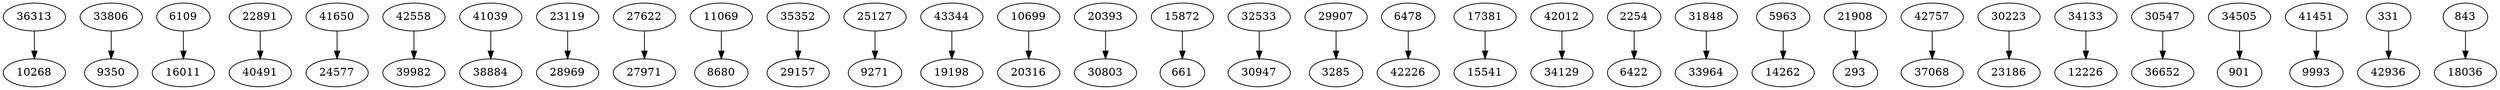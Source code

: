 digraph generated_graph {
	36313 -> 10268;
	33806 -> 9350;
	6109 -> 16011;
	22891 -> 40491;
	41650 -> 24577;
	42558 -> 39982;
	41039 -> 38884;
	23119 -> 28969;
	27622 -> 27971;
	11069 -> 8680;
	35352 -> 29157;
	25127 -> 9271;
	43344 -> 19198;
	10699 -> 20316;
	20393 -> 30803;
	15872 -> 661;
	32533 -> 30947;
	29907 -> 3285;
	6478 -> 42226;
	17381 -> 15541;
	42012 -> 34129;
	2254 -> 6422;
	31848 -> 33964;
	5963 -> 14262;
	21908 -> 293;
	42757 -> 37068;
	30223 -> 23186;
	34133 -> 12226;
	30547 -> 36652;
	34505 -> 901;
	41451 -> 9993;
	331 -> 42936;
	843 -> 18036;
}
